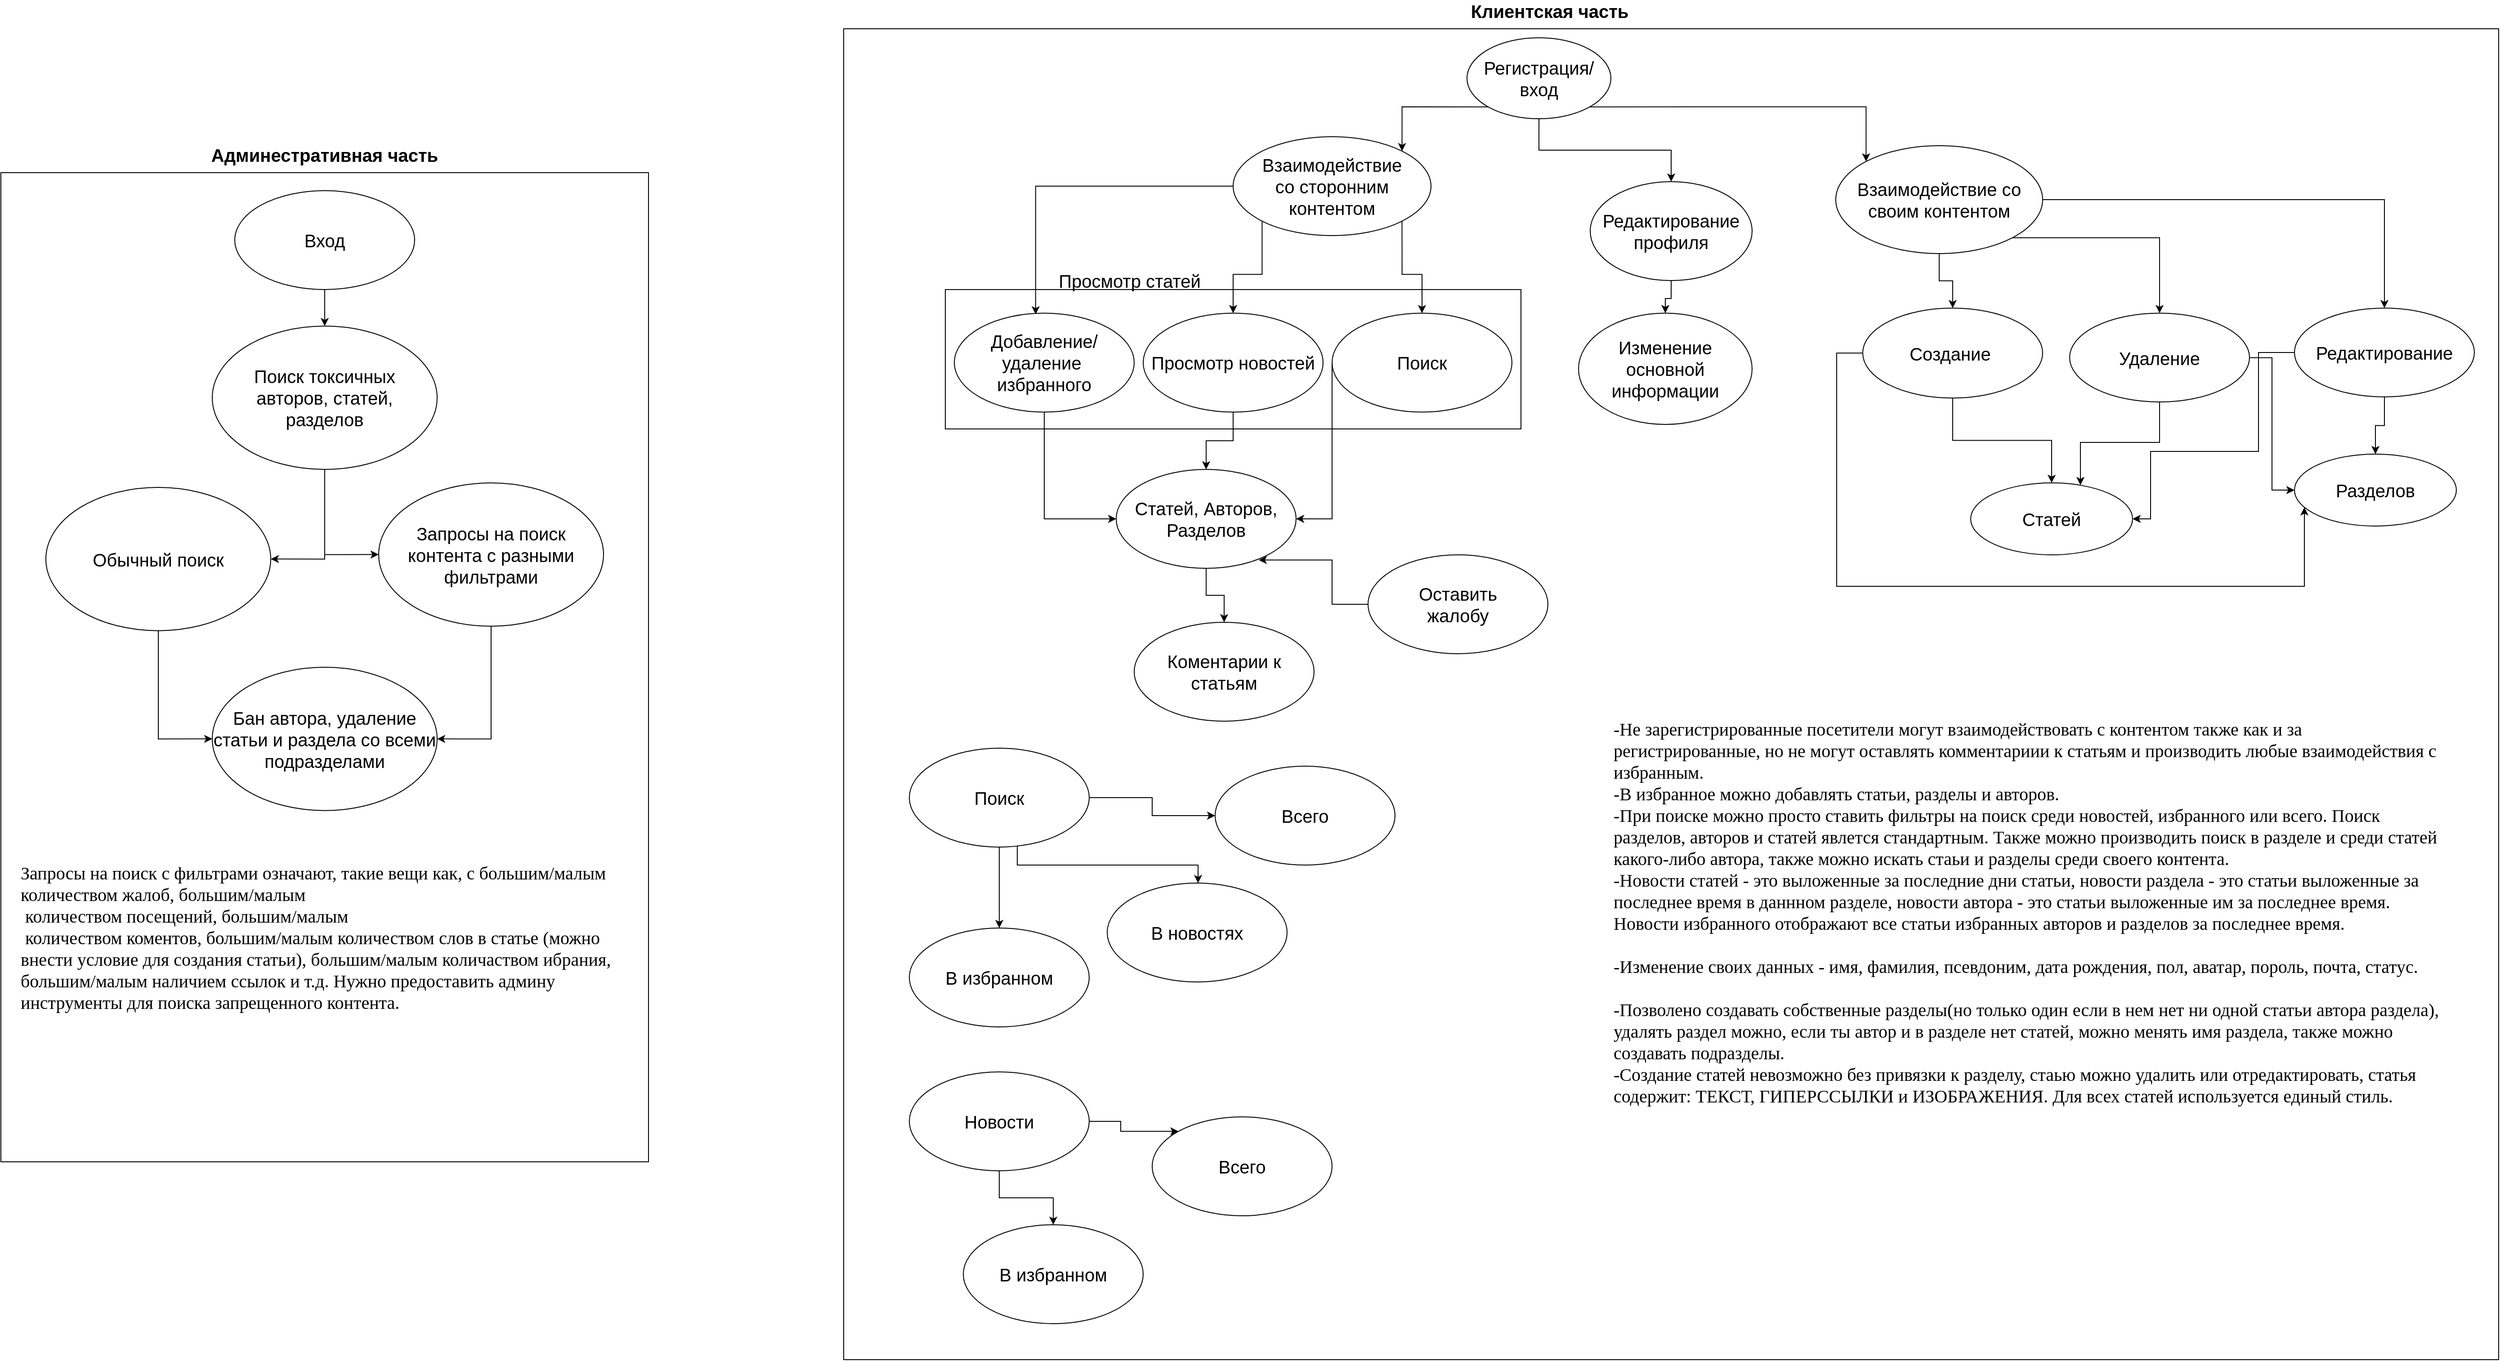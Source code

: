 <mxfile version="12.5.3" type="device"><diagram id="DI_0BW5an-xaagoSXkx2" name="Page-1"><mxGraphModel dx="4821" dy="2107" grid="1" gridSize="10" guides="1" tooltips="1" connect="1" arrows="1" fold="1" page="1" pageScale="1" pageWidth="827" pageHeight="1169" math="0" shadow="0"><root><mxCell id="0"/><mxCell id="1" parent="0"/><mxCell id="jnNt76PqYeFTSpGPV0t6-1" value="" style="rounded=0;whiteSpace=wrap;html=1;" parent="1" vertex="1"><mxGeometry x="-187" y="850" width="1840" height="1480" as="geometry"/></mxCell><mxCell id="jnNt76PqYeFTSpGPV0t6-2" value="&lt;b style=&quot;font-size: 20px;&quot;&gt;Клиентская часть&lt;/b&gt;" style="text;html=1;strokeColor=none;fillColor=none;align=center;verticalAlign=middle;whiteSpace=wrap;rounded=0;fontSize=20;" parent="1" vertex="1"><mxGeometry x="373" y="820" width="450" height="20" as="geometry"/></mxCell><mxCell id="jnNt76PqYeFTSpGPV0t6-3" value="" style="rounded=0;whiteSpace=wrap;html=1;" parent="1" vertex="1"><mxGeometry x="-1124" y="1010" width="720" height="1100" as="geometry"/></mxCell><mxCell id="jnNt76PqYeFTSpGPV0t6-4" value="&lt;b style=&quot;font-size: 20px&quot;&gt;Админестративная часть&lt;/b&gt;" style="text;html=1;strokeColor=none;fillColor=none;align=center;verticalAlign=middle;whiteSpace=wrap;rounded=0;fontSize=20;" parent="1" vertex="1"><mxGeometry x="-989" y="980" width="450" height="20" as="geometry"/></mxCell><mxCell id="jnNt76PqYeFTSpGPV0t6-9" style="edgeStyle=orthogonalEdgeStyle;rounded=0;orthogonalLoop=1;jettySize=auto;html=1;exitX=0.5;exitY=1;exitDx=0;exitDy=0;fontSize=20;" parent="1" source="jnNt76PqYeFTSpGPV0t6-5" target="jnNt76PqYeFTSpGPV0t6-8" edge="1"><mxGeometry relative="1" as="geometry"/></mxCell><mxCell id="jnNt76PqYeFTSpGPV0t6-10" style="edgeStyle=orthogonalEdgeStyle;rounded=0;orthogonalLoop=1;jettySize=auto;html=1;exitX=0;exitY=1;exitDx=0;exitDy=0;entryX=1;entryY=0;entryDx=0;entryDy=0;fontSize=20;" parent="1" source="jnNt76PqYeFTSpGPV0t6-5" target="jnNt76PqYeFTSpGPV0t6-6" edge="1"><mxGeometry relative="1" as="geometry"/></mxCell><mxCell id="jnNt76PqYeFTSpGPV0t6-11" style="edgeStyle=orthogonalEdgeStyle;rounded=0;orthogonalLoop=1;jettySize=auto;html=1;exitX=1;exitY=1;exitDx=0;exitDy=0;entryX=0;entryY=0;entryDx=0;entryDy=0;fontSize=20;" parent="1" source="jnNt76PqYeFTSpGPV0t6-5" target="jnNt76PqYeFTSpGPV0t6-7" edge="1"><mxGeometry relative="1" as="geometry"/></mxCell><mxCell id="jnNt76PqYeFTSpGPV0t6-5" value="Регистрация/&lt;br&gt;вход" style="ellipse;whiteSpace=wrap;html=1;fontSize=20;" parent="1" vertex="1"><mxGeometry x="506" y="860" width="160" height="90" as="geometry"/></mxCell><mxCell id="jnNt76PqYeFTSpGPV0t6-17" style="edgeStyle=orthogonalEdgeStyle;rounded=0;orthogonalLoop=1;jettySize=auto;html=1;entryX=0.452;entryY=0.012;entryDx=0;entryDy=0;entryPerimeter=0;fontSize=20;" parent="1" source="jnNt76PqYeFTSpGPV0t6-6" target="jnNt76PqYeFTSpGPV0t6-14" edge="1"><mxGeometry relative="1" as="geometry"/></mxCell><mxCell id="jnNt76PqYeFTSpGPV0t6-18" style="edgeStyle=orthogonalEdgeStyle;rounded=0;orthogonalLoop=1;jettySize=auto;html=1;exitX=0;exitY=1;exitDx=0;exitDy=0;entryX=0.5;entryY=0;entryDx=0;entryDy=0;fontSize=20;" parent="1" source="jnNt76PqYeFTSpGPV0t6-6" target="jnNt76PqYeFTSpGPV0t6-15" edge="1"><mxGeometry relative="1" as="geometry"/></mxCell><mxCell id="jnNt76PqYeFTSpGPV0t6-19" style="edgeStyle=orthogonalEdgeStyle;rounded=0;orthogonalLoop=1;jettySize=auto;html=1;exitX=1;exitY=1;exitDx=0;exitDy=0;entryX=0.5;entryY=0;entryDx=0;entryDy=0;fontSize=20;" parent="1" source="jnNt76PqYeFTSpGPV0t6-6" target="jnNt76PqYeFTSpGPV0t6-16" edge="1"><mxGeometry relative="1" as="geometry"/></mxCell><mxCell id="jnNt76PqYeFTSpGPV0t6-6" value="Взаимодействие&lt;br&gt;со сторонним контентом" style="ellipse;whiteSpace=wrap;html=1;fontSize=20;" parent="1" vertex="1"><mxGeometry x="246" y="970" width="220" height="110" as="geometry"/></mxCell><mxCell id="jnNt76PqYeFTSpGPV0t6-33" style="edgeStyle=orthogonalEdgeStyle;rounded=0;orthogonalLoop=1;jettySize=auto;html=1;entryX=0.5;entryY=0;entryDx=0;entryDy=0;fontSize=20;" parent="1" source="jnNt76PqYeFTSpGPV0t6-7" target="jnNt76PqYeFTSpGPV0t6-31" edge="1"><mxGeometry relative="1" as="geometry"/></mxCell><mxCell id="jnNt76PqYeFTSpGPV0t6-34" style="edgeStyle=orthogonalEdgeStyle;rounded=0;orthogonalLoop=1;jettySize=auto;html=1;fontSize=20;" parent="1" source="jnNt76PqYeFTSpGPV0t6-7" target="jnNt76PqYeFTSpGPV0t6-32" edge="1"><mxGeometry relative="1" as="geometry"/></mxCell><mxCell id="jnNt76PqYeFTSpGPV0t6-38" style="edgeStyle=orthogonalEdgeStyle;rounded=0;orthogonalLoop=1;jettySize=auto;html=1;exitX=1;exitY=1;exitDx=0;exitDy=0;entryX=0.5;entryY=0;entryDx=0;entryDy=0;fontSize=20;" parent="1" source="jnNt76PqYeFTSpGPV0t6-7" target="jnNt76PqYeFTSpGPV0t6-37" edge="1"><mxGeometry relative="1" as="geometry"/></mxCell><mxCell id="jnNt76PqYeFTSpGPV0t6-7" value="Взаимодействие со своим контентом" style="ellipse;whiteSpace=wrap;html=1;fontSize=20;" parent="1" vertex="1"><mxGeometry x="916" y="980" width="230" height="120" as="geometry"/></mxCell><mxCell id="jnNt76PqYeFTSpGPV0t6-30" style="edgeStyle=orthogonalEdgeStyle;rounded=0;orthogonalLoop=1;jettySize=auto;html=1;entryX=0.5;entryY=0;entryDx=0;entryDy=0;fontSize=20;" parent="1" source="jnNt76PqYeFTSpGPV0t6-8" target="jnNt76PqYeFTSpGPV0t6-29" edge="1"><mxGeometry relative="1" as="geometry"/></mxCell><mxCell id="jnNt76PqYeFTSpGPV0t6-8" value="Редактирование&lt;br&gt;профиля" style="ellipse;whiteSpace=wrap;html=1;fontSize=20;" parent="1" vertex="1"><mxGeometry x="643" y="1020" width="180" height="110" as="geometry"/></mxCell><mxCell id="jnNt76PqYeFTSpGPV0t6-68" style="edgeStyle=orthogonalEdgeStyle;rounded=0;orthogonalLoop=1;jettySize=auto;html=1;entryX=0;entryY=0.5;entryDx=0;entryDy=0;startArrow=none;startFill=0;endArrow=classic;endFill=1;fontFamily=Verdana;fontSize=20;" parent="1" source="jnNt76PqYeFTSpGPV0t6-14" target="jnNt76PqYeFTSpGPV0t6-20" edge="1"><mxGeometry relative="1" as="geometry"/></mxCell><mxCell id="jnNt76PqYeFTSpGPV0t6-14" value="Добавление/удаление&amp;nbsp;&lt;br&gt;избранного" style="ellipse;whiteSpace=wrap;html=1;fontSize=20;" parent="1" vertex="1"><mxGeometry x="-64" y="1166.25" width="200" height="110" as="geometry"/></mxCell><mxCell id="jnNt76PqYeFTSpGPV0t6-22" style="edgeStyle=orthogonalEdgeStyle;rounded=0;orthogonalLoop=1;jettySize=auto;html=1;entryX=0.5;entryY=0;entryDx=0;entryDy=0;fontSize=20;" parent="1" source="jnNt76PqYeFTSpGPV0t6-15" target="jnNt76PqYeFTSpGPV0t6-20" edge="1"><mxGeometry relative="1" as="geometry"/></mxCell><mxCell id="jnNt76PqYeFTSpGPV0t6-15" value="Просмотр новостей" style="ellipse;whiteSpace=wrap;html=1;fontSize=20;" parent="1" vertex="1"><mxGeometry x="146" y="1166.25" width="200" height="110" as="geometry"/></mxCell><mxCell id="jnNt76PqYeFTSpGPV0t6-24" style="edgeStyle=orthogonalEdgeStyle;rounded=0;orthogonalLoop=1;jettySize=auto;html=1;entryX=1;entryY=0.5;entryDx=0;entryDy=0;fontSize=20;" parent="1" source="jnNt76PqYeFTSpGPV0t6-16" target="jnNt76PqYeFTSpGPV0t6-20" edge="1"><mxGeometry relative="1" as="geometry"><Array as="points"><mxPoint x="446" y="1266"/><mxPoint x="356" y="1266"/><mxPoint x="356" y="1356"/></Array></mxGeometry></mxCell><mxCell id="jnNt76PqYeFTSpGPV0t6-16" value="Поиск" style="ellipse;whiteSpace=wrap;html=1;fontSize=20;" parent="1" vertex="1"><mxGeometry x="356" y="1166.25" width="200" height="110" as="geometry"/></mxCell><mxCell id="jnNt76PqYeFTSpGPV0t6-27" style="edgeStyle=orthogonalEdgeStyle;rounded=0;orthogonalLoop=1;jettySize=auto;html=1;entryX=0.5;entryY=0;entryDx=0;entryDy=0;fontSize=20;" parent="1" source="jnNt76PqYeFTSpGPV0t6-20" target="jnNt76PqYeFTSpGPV0t6-26" edge="1"><mxGeometry relative="1" as="geometry"/></mxCell><mxCell id="jnNt76PqYeFTSpGPV0t6-20" value="Статей, Авторов,&lt;br&gt;Разделов" style="ellipse;whiteSpace=wrap;html=1;fontSize=20;" parent="1" vertex="1"><mxGeometry x="116" y="1340" width="200" height="110" as="geometry"/></mxCell><mxCell id="jnNt76PqYeFTSpGPV0t6-26" value="Коментарии к статьям" style="ellipse;whiteSpace=wrap;html=1;fontSize=20;" parent="1" vertex="1"><mxGeometry x="136" y="1510" width="200" height="110" as="geometry"/></mxCell><mxCell id="jnNt76PqYeFTSpGPV0t6-28" value="Просмотр статей" style="text;html=1;strokeColor=none;fillColor=none;align=center;verticalAlign=middle;whiteSpace=wrap;rounded=0;fontSize=20;" parent="1" vertex="1"><mxGeometry x="16" y="1120" width="230" height="20" as="geometry"/></mxCell><mxCell id="jnNt76PqYeFTSpGPV0t6-29" value="Изменение&lt;br&gt;основной информации" style="ellipse;whiteSpace=wrap;html=1;fontSize=20;" parent="1" vertex="1"><mxGeometry x="630" y="1166.25" width="193" height="123.75" as="geometry"/></mxCell><mxCell id="jnNt76PqYeFTSpGPV0t6-39" style="edgeStyle=orthogonalEdgeStyle;rounded=0;orthogonalLoop=1;jettySize=auto;html=1;fontSize=20;" parent="1" source="jnNt76PqYeFTSpGPV0t6-31" target="jnNt76PqYeFTSpGPV0t6-35" edge="1"><mxGeometry relative="1" as="geometry"/></mxCell><mxCell id="jnNt76PqYeFTSpGPV0t6-47" style="edgeStyle=orthogonalEdgeStyle;rounded=0;orthogonalLoop=1;jettySize=auto;html=1;startArrow=none;startFill=0;endArrow=classic;endFill=1;fontSize=20;" parent="1" source="jnNt76PqYeFTSpGPV0t6-31" target="jnNt76PqYeFTSpGPV0t6-36" edge="1"><mxGeometry relative="1" as="geometry"><Array as="points"><mxPoint x="917" y="1210"/><mxPoint x="917" y="1470"/><mxPoint x="1437" y="1470"/></Array></mxGeometry></mxCell><mxCell id="jnNt76PqYeFTSpGPV0t6-31" value="Создание&amp;nbsp;" style="ellipse;whiteSpace=wrap;html=1;fontSize=20;" parent="1" vertex="1"><mxGeometry x="946" y="1160.63" width="200" height="100" as="geometry"/></mxCell><mxCell id="jnNt76PqYeFTSpGPV0t6-48" style="edgeStyle=orthogonalEdgeStyle;rounded=0;orthogonalLoop=1;jettySize=auto;html=1;startArrow=none;startFill=0;endArrow=classic;endFill=1;fontSize=20;" parent="1" source="jnNt76PqYeFTSpGPV0t6-32" target="jnNt76PqYeFTSpGPV0t6-36" edge="1"><mxGeometry relative="1" as="geometry"/></mxCell><mxCell id="jnNt76PqYeFTSpGPV0t6-32" value="Редактирование" style="ellipse;whiteSpace=wrap;html=1;fontSize=20;" parent="1" vertex="1"><mxGeometry x="1426" y="1160.63" width="200" height="98.75" as="geometry"/></mxCell><mxCell id="jnNt76PqYeFTSpGPV0t6-44" style="edgeStyle=orthogonalEdgeStyle;rounded=0;orthogonalLoop=1;jettySize=auto;html=1;fontSize=20;startArrow=classic;startFill=1;endArrow=none;endFill=0;" parent="1" source="jnNt76PqYeFTSpGPV0t6-35" target="jnNt76PqYeFTSpGPV0t6-32" edge="1"><mxGeometry relative="1" as="geometry"><Array as="points"><mxPoint x="1266" y="1395"/><mxPoint x="1266" y="1320"/><mxPoint x="1386" y="1320"/><mxPoint x="1386" y="1210"/></Array></mxGeometry></mxCell><mxCell id="jnNt76PqYeFTSpGPV0t6-35" value="Статей" style="ellipse;whiteSpace=wrap;html=1;fontSize=20;" parent="1" vertex="1"><mxGeometry x="1066" y="1355" width="180" height="80" as="geometry"/></mxCell><mxCell id="jnNt76PqYeFTSpGPV0t6-36" value="Разделов" style="ellipse;whiteSpace=wrap;html=1;fontSize=20;" parent="1" vertex="1"><mxGeometry x="1426" y="1323" width="180" height="80" as="geometry"/></mxCell><mxCell id="jnNt76PqYeFTSpGPV0t6-40" style="edgeStyle=orthogonalEdgeStyle;rounded=0;orthogonalLoop=1;jettySize=auto;html=1;fontSize=20;entryX=0.678;entryY=0.031;entryDx=0;entryDy=0;entryPerimeter=0;" parent="1" source="jnNt76PqYeFTSpGPV0t6-37" target="jnNt76PqYeFTSpGPV0t6-35" edge="1"><mxGeometry relative="1" as="geometry"/></mxCell><mxCell id="jnNt76PqYeFTSpGPV0t6-69" style="edgeStyle=orthogonalEdgeStyle;rounded=0;orthogonalLoop=1;jettySize=auto;html=1;entryX=0;entryY=0.5;entryDx=0;entryDy=0;startArrow=none;startFill=0;endArrow=classic;endFill=1;fontFamily=Verdana;fontSize=20;" parent="1" source="jnNt76PqYeFTSpGPV0t6-37" target="jnNt76PqYeFTSpGPV0t6-36" edge="1"><mxGeometry relative="1" as="geometry"/></mxCell><mxCell id="jnNt76PqYeFTSpGPV0t6-37" value="Удаление" style="ellipse;whiteSpace=wrap;html=1;fontSize=20;" parent="1" vertex="1"><mxGeometry x="1176" y="1166.25" width="200" height="98.75" as="geometry"/></mxCell><mxCell id="jnNt76PqYeFTSpGPV0t6-56" style="edgeStyle=orthogonalEdgeStyle;rounded=0;orthogonalLoop=1;jettySize=auto;html=1;entryX=0.5;entryY=0;entryDx=0;entryDy=0;startArrow=none;startFill=0;endArrow=classic;endFill=1;fontSize=20;" parent="1" source="jnNt76PqYeFTSpGPV0t6-52" target="jnNt76PqYeFTSpGPV0t6-53" edge="1"><mxGeometry relative="1" as="geometry"/></mxCell><mxCell id="jnNt76PqYeFTSpGPV0t6-57" style="edgeStyle=orthogonalEdgeStyle;rounded=0;orthogonalLoop=1;jettySize=auto;html=1;startArrow=none;startFill=0;endArrow=classic;endFill=1;fontSize=20;" parent="1" source="jnNt76PqYeFTSpGPV0t6-52" target="jnNt76PqYeFTSpGPV0t6-54" edge="1"><mxGeometry relative="1" as="geometry"><Array as="points"><mxPoint x="6" y="1780"/><mxPoint x="207" y="1780"/></Array></mxGeometry></mxCell><mxCell id="jnNt76PqYeFTSpGPV0t6-58" style="edgeStyle=orthogonalEdgeStyle;rounded=0;orthogonalLoop=1;jettySize=auto;html=1;startArrow=none;startFill=0;endArrow=classic;endFill=1;fontSize=20;" parent="1" source="jnNt76PqYeFTSpGPV0t6-52" target="jnNt76PqYeFTSpGPV0t6-55" edge="1"><mxGeometry relative="1" as="geometry"/></mxCell><mxCell id="jnNt76PqYeFTSpGPV0t6-52" value="Поиск" style="ellipse;whiteSpace=wrap;html=1;fontSize=20;" parent="1" vertex="1"><mxGeometry x="-114" y="1650" width="200" height="110" as="geometry"/></mxCell><mxCell id="jnNt76PqYeFTSpGPV0t6-53" value="В избранном" style="ellipse;whiteSpace=wrap;html=1;fontSize=20;" parent="1" vertex="1"><mxGeometry x="-114" y="1850" width="200" height="110" as="geometry"/></mxCell><mxCell id="jnNt76PqYeFTSpGPV0t6-54" value="В новостях" style="ellipse;whiteSpace=wrap;html=1;fontSize=20;" parent="1" vertex="1"><mxGeometry x="106" y="1800" width="200" height="110" as="geometry"/></mxCell><mxCell id="jnNt76PqYeFTSpGPV0t6-55" value="Всего" style="ellipse;whiteSpace=wrap;html=1;fontSize=20;" parent="1" vertex="1"><mxGeometry x="226" y="1670" width="200" height="110" as="geometry"/></mxCell><mxCell id="jnNt76PqYeFTSpGPV0t6-63" style="edgeStyle=orthogonalEdgeStyle;rounded=0;orthogonalLoop=1;jettySize=auto;html=1;entryX=0;entryY=0;entryDx=0;entryDy=0;startArrow=none;startFill=0;endArrow=classic;endFill=1;fontSize=20;" parent="1" source="jnNt76PqYeFTSpGPV0t6-60" target="jnNt76PqYeFTSpGPV0t6-62" edge="1"><mxGeometry relative="1" as="geometry"/></mxCell><mxCell id="jnNt76PqYeFTSpGPV0t6-64" style="edgeStyle=orthogonalEdgeStyle;rounded=0;orthogonalLoop=1;jettySize=auto;html=1;entryX=0.5;entryY=0;entryDx=0;entryDy=0;startArrow=none;startFill=0;endArrow=classic;endFill=1;fontSize=20;" parent="1" source="jnNt76PqYeFTSpGPV0t6-60" target="jnNt76PqYeFTSpGPV0t6-61" edge="1"><mxGeometry relative="1" as="geometry"/></mxCell><mxCell id="jnNt76PqYeFTSpGPV0t6-60" value="Новости" style="ellipse;whiteSpace=wrap;html=1;fontSize=20;" parent="1" vertex="1"><mxGeometry x="-114" y="2010" width="200" height="110" as="geometry"/></mxCell><mxCell id="jnNt76PqYeFTSpGPV0t6-61" value="В избранном" style="ellipse;whiteSpace=wrap;html=1;fontSize=20;" parent="1" vertex="1"><mxGeometry x="-54" y="2180" width="200" height="110" as="geometry"/></mxCell><mxCell id="jnNt76PqYeFTSpGPV0t6-62" value="Всего" style="ellipse;whiteSpace=wrap;html=1;fontSize=20;" parent="1" vertex="1"><mxGeometry x="156" y="2060" width="200" height="110" as="geometry"/></mxCell><mxCell id="jnNt76PqYeFTSpGPV0t6-66" value="-Не зарегистрированные посетители могут взаимодействовать с контентом также как и за регистрированные, но не могут оставлять комментариии к статьям и производить любые взаимодействия с избранным.&lt;br&gt;-В избранное можно добавлять статьи, разделы и авторов.&lt;br&gt;-При поиске можно просто ставить фильтры на поиск среди новостей, избранного или всего. Поиск разделов, авторов и статей явлется стандартным. Также можно производить поиск в разделе и среди статей какого-либо автора, также можно искать стаьи и разделы среди своего контента.&lt;br&gt;-Новости статей - это выложенные за последние дни статьи, новости раздела - это статьи выложенные за последнее время в даннном разделе, новости автора - это статьи выложенные им за последнее время. Новости избранного отображают все статьи избранных авторов и разделов за последнее время.&lt;br&gt;&lt;br&gt;-Изменение своих данных - имя, фамилия, псевдоним, дата рождения, пол, аватар, пороль, почта, статус.&lt;br&gt;&lt;br&gt;-Позволено создавать собственные разделы(но только один если в нем нет ни одной статьи автора раздела), удалять раздел можно, если ты автор и в разделе нет статей, можно менять имя раздела, также можно создавать подразделы.&lt;br&gt;-Создание статей невозможно без привязки к разделу, стаью можно удалить или отредактировать, статья содержит: ТЕКСТ, ГИПЕРССЫЛКИ и ИЗОБРАЖЕНИЯ. Для всех статей используется единый стиль." style="text;html=1;strokeColor=none;fillColor=none;align=left;verticalAlign=top;whiteSpace=wrap;rounded=0;fontSize=20;fontFamily=Verdana;" parent="1" vertex="1"><mxGeometry x="667" y="1610" width="920" height="550" as="geometry"/></mxCell><mxCell id="jnNt76PqYeFTSpGPV0t6-25" value="" style="rounded=0;whiteSpace=wrap;html=1;fontSize=20;fillColor=none;" parent="1" vertex="1"><mxGeometry x="-74" y="1140" width="640" height="155" as="geometry"/></mxCell><mxCell id="jnNt76PqYeFTSpGPV0t6-83" style="edgeStyle=orthogonalEdgeStyle;rounded=0;orthogonalLoop=1;jettySize=auto;html=1;startArrow=none;startFill=0;endArrow=classic;endFill=1;fontFamily=Verdana;fontSize=20;" parent="1" source="jnNt76PqYeFTSpGPV0t6-74" target="jnNt76PqYeFTSpGPV0t6-77" edge="1"><mxGeometry relative="1" as="geometry"/></mxCell><mxCell id="jnNt76PqYeFTSpGPV0t6-74" value="Вход" style="ellipse;whiteSpace=wrap;html=1;fontSize=20;" parent="1" vertex="1"><mxGeometry x="-864" y="1030" width="200" height="110" as="geometry"/></mxCell><mxCell id="jnNt76PqYeFTSpGPV0t6-76" style="edgeStyle=orthogonalEdgeStyle;rounded=0;orthogonalLoop=1;jettySize=auto;html=1;exitX=0;exitY=0.5;exitDx=0;exitDy=0;entryX=0.792;entryY=0.916;entryDx=0;entryDy=0;entryPerimeter=0;startArrow=none;startFill=0;endArrow=classic;endFill=1;fontFamily=Verdana;fontSize=20;" parent="1" source="jnNt76PqYeFTSpGPV0t6-75" target="jnNt76PqYeFTSpGPV0t6-20" edge="1"><mxGeometry relative="1" as="geometry"/></mxCell><mxCell id="jnNt76PqYeFTSpGPV0t6-75" value="Оставить &lt;br&gt;жалобу" style="ellipse;whiteSpace=wrap;html=1;fontSize=20;" parent="1" vertex="1"><mxGeometry x="396" y="1435" width="200" height="110" as="geometry"/></mxCell><mxCell id="jnNt76PqYeFTSpGPV0t6-80" style="edgeStyle=orthogonalEdgeStyle;rounded=0;orthogonalLoop=1;jettySize=auto;html=1;entryX=1;entryY=0.5;entryDx=0;entryDy=0;startArrow=none;startFill=0;endArrow=classic;endFill=1;fontFamily=Verdana;fontSize=20;" parent="1" source="jnNt76PqYeFTSpGPV0t6-77" target="jnNt76PqYeFTSpGPV0t6-79" edge="1"><mxGeometry relative="1" as="geometry"/></mxCell><mxCell id="jnNt76PqYeFTSpGPV0t6-82" style="edgeStyle=orthogonalEdgeStyle;rounded=0;orthogonalLoop=1;jettySize=auto;html=1;entryX=0;entryY=0.5;entryDx=0;entryDy=0;startArrow=none;startFill=0;endArrow=classic;endFill=1;fontFamily=Verdana;fontSize=20;" parent="1" source="jnNt76PqYeFTSpGPV0t6-77" target="jnNt76PqYeFTSpGPV0t6-78" edge="1"><mxGeometry relative="1" as="geometry"/></mxCell><mxCell id="jnNt76PqYeFTSpGPV0t6-77" value="Поиск токсичных&lt;br&gt;авторов, статей,&lt;br&gt;разделов" style="ellipse;whiteSpace=wrap;html=1;fontSize=20;" parent="1" vertex="1"><mxGeometry x="-889" y="1180.63" width="250" height="159.37" as="geometry"/></mxCell><mxCell id="jnNt76PqYeFTSpGPV0t6-86" style="edgeStyle=orthogonalEdgeStyle;rounded=0;orthogonalLoop=1;jettySize=auto;html=1;entryX=1;entryY=0.5;entryDx=0;entryDy=0;startArrow=none;startFill=0;endArrow=classic;endFill=1;fontFamily=Verdana;fontSize=20;" parent="1" source="jnNt76PqYeFTSpGPV0t6-78" target="jnNt76PqYeFTSpGPV0t6-84" edge="1"><mxGeometry relative="1" as="geometry"/></mxCell><mxCell id="jnNt76PqYeFTSpGPV0t6-78" value="Запросы на поиск&lt;br&gt;контента с разными фильтрами" style="ellipse;whiteSpace=wrap;html=1;fontSize=20;" parent="1" vertex="1"><mxGeometry x="-704" y="1355" width="250" height="159.37" as="geometry"/></mxCell><mxCell id="jnNt76PqYeFTSpGPV0t6-85" style="edgeStyle=orthogonalEdgeStyle;rounded=0;orthogonalLoop=1;jettySize=auto;html=1;entryX=0;entryY=0.5;entryDx=0;entryDy=0;startArrow=none;startFill=0;endArrow=classic;endFill=1;fontFamily=Verdana;fontSize=20;" parent="1" source="jnNt76PqYeFTSpGPV0t6-79" target="jnNt76PqYeFTSpGPV0t6-84" edge="1"><mxGeometry relative="1" as="geometry"/></mxCell><mxCell id="jnNt76PqYeFTSpGPV0t6-79" value="Обычный поиск" style="ellipse;whiteSpace=wrap;html=1;fontSize=20;" parent="1" vertex="1"><mxGeometry x="-1074" y="1360" width="250" height="159.37" as="geometry"/></mxCell><mxCell id="jnNt76PqYeFTSpGPV0t6-84" value="Бан автора, удаление статьи и раздела со всеми подразделами" style="ellipse;whiteSpace=wrap;html=1;fontSize=20;" parent="1" vertex="1"><mxGeometry x="-889" y="1560" width="250" height="159.37" as="geometry"/></mxCell><mxCell id="jnNt76PqYeFTSpGPV0t6-87" value="Запросы на поиск с фильтрами означают, такие вещи как, с большим/малым количеством жалоб, большим/малым&lt;br&gt;&amp;nbsp;количеством посещений, большим/малым&lt;br&gt;&amp;nbsp;количеством коментов, большим/малым количеством слов в статье (можно внести условие для создания статьи), большим/малым количаством ибрания, большим/малым наличием ссылок и т.д. Нужно предоставить админу инструменты для поиска запрещенного контента." style="text;html=1;strokeColor=none;fillColor=none;align=left;verticalAlign=top;whiteSpace=wrap;rounded=0;fontFamily=Verdana;fontSize=20;" parent="1" vertex="1"><mxGeometry x="-1104" y="1770" width="680" height="310" as="geometry"/></mxCell></root></mxGraphModel></diagram></mxfile>